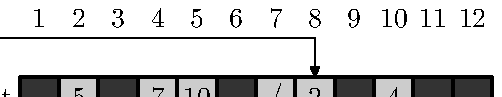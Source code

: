 input TEX;

vardef texlabel@#(expr strname, pos) text p =
	label@#(TEX(strname), pos) p
enddef;

vardef mathlabel@#(expr strname, pos) text p =
	label@#(TEX("$" & strname & "$"), pos) p
enddef;

vardef img_array(suffix A)(expr name, gsize) :=
image(
	path pelement;
	pelement := unitsquare shifted(-0.5,-0.5) scaled gsize;
	label.lft(name, (0.5,0) scaled gsize);
	for i = 1 upto A.len:
		pair shiftpos;
		shiftpos := (i * gsize, 0);
		if unknown(A[i]):
			fill pelement shifted shiftpos withcolor .2 white;
			draw pelement shifted shiftpos withcolor black withpen (pencircle scaled .1 gsize);
		else:
			fill pelement shifted shiftpos withcolor .8 white;
			draw pelement shifted shiftpos withcolor black withpen (pencircle scaled .1 gsize);
			if A[i] = 0:
				label("/", shiftpos);
			else:
				label(decimal(A[i]), shiftpos);
			fi;
		fi;
	endfor;
)
enddef;

vardef img_idx(expr len, gsize) :=
image(
	for i = 1 upto len:
		pair shiftpos;
		shiftpos := (i * gsize, 0);
		label(decimal(i), shiftpos);
	endfor;
)
enddef;

vardef img_llheader(expr idx, gsize) :=
image(
	path pelement;
	pelement := unitsquare shifted(-0.5,-0.5) scaled gsize;
	pair shiftpos;
	shiftpos := (-1 * gsize, 0);

	fill pelement shifted shiftpos withcolor .8 white;
	draw pelement shifted shiftpos withcolor black withpen (pencircle scaled .1 gsize);
	label("L", shiftpos);

	drawarrow (shiftpos shifted (.5 * gsize, 0))--(idx * gsize, 0)--(idx * gsize, -1 * gsize);
)
enddef;

vardef img_TenThreeOne_first :=
image(
	numeric next[], key[], prev[];
	numeric next.len, key.len, prev.len;
	next.len := 12;
	key.len := 12;
	prev.len := 12;

	next[ 2] :=  5;
	key [ 2] :=  4;
	prev[ 2] :=  8;
	next[ 4] :=  7;
	key [ 4] :=  5;
	prev[ 4] := 10;
	next[ 5] := 10;
	key [ 5] :=  8;
	prev[ 5] :=  2;
	next[ 7] :=  0;
	key [ 7] := 11;
	prev[ 7] :=  4;
	next[ 8] :=  2;
	key [ 8] := 13;
	prev[ 8] :=  0;
	next[10] :=  4;
	key [10] := 19;
	prev[10] :=  5;

	numeric gsize;
	gsize := .5cm;

	draw img_idx(next.len, gsize) shifted (0, 2 * gsize);
	draw img_llheader(8, gsize) shifted (0, 1.5 * gsize);
	draw img_array(next)("next", gsize);
	draw img_array(key)("key", gsize) shifted (0,-gsize);
	draw img_array(prev)("prev", gsize) shifted (0,-gsize * 2);
)
enddef;


vardef img_array_with_group(suffix A)(expr name, gsize) :=
image(
	path pelement;
	pelement := unitsquare shifted(-0.5,-0.5) scaled gsize;
	label.lft(name, (0.5,0) scaled gsize);
	for i = 1 upto A.len:
		pair shiftpos;
		shiftpos := (i * gsize, 0);
		if unknown(A[i]):
			fill pelement shifted shiftpos withcolor .2 white;
			draw pelement shifted shiftpos withcolor black withpen (pencircle scaled .05 gsize);
		else:
			fill pelement shifted shiftpos withcolor .8 white;
			draw pelement shifted shiftpos withcolor black withpen (pencircle scaled .05 gsize);
			if A[i] = 0:
				label("/", shiftpos);
			else:
				label(decimal(A[i]), shiftpos);
			fi;
		fi;
	endfor;

	path pgroup;
	pgroup := unitsquare xscaled (3 * gsize) yscaled gsize shifted(-0.5gsize,-0.5gsize);
	for i = 1 upto A.len:
		if (i mod 3 = 1):
			draw pgroup shifted (i * gsize, 0) withcolor black withpen (pencircle scaled .2 gsize);;
		fi;
	endfor;
)
enddef;

vardef img_TenThreeOne_second :=
image(
	numeric A[];
	numeric A.len;
	A.len := 18;

	A[ 1] :=  4;
	A[ 2] :=  7;
	A[ 3] := 13;
	A[ 4] :=  5;
	A[ 5] := 10;
	A[ 6] := 16;
	A[ 7] :=  8;
	A[ 8] := 16;
	A[ 9] :=  1;
	A[10] := 11;
	A[11] :=  0;
	A[12] :=  4;
	A[13] := 13;
	A[14] :=  1;
	A[15] :=  0;
	A[16] := 19;
	A[17] :=  4;
	A[18] :=  7;

	numeric gsize;
	gsize := .5cm;

	draw img_idx(A.len, gsize) shifted (0, 2 * gsize);
	draw img_llheader(13, gsize) shifted (0, 1.5 * gsize);
	draw img_array_with_group(A)("A", gsize);
)
enddef;

beginfig(1);
	draw img_TenThreeOne_first;
endfig;

beginfig(2);
	draw img_TenThreeOne_second;
endfig;

end;
